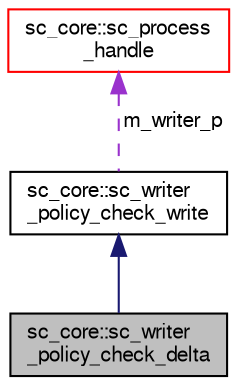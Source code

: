 digraph "sc_core::sc_writer_policy_check_delta"
{
  edge [fontname="FreeSans",fontsize="10",labelfontname="FreeSans",labelfontsize="10"];
  node [fontname="FreeSans",fontsize="10",shape=record];
  Node3 [label="sc_core::sc_writer\l_policy_check_delta",height=0.2,width=0.4,color="black", fillcolor="grey75", style="filled", fontcolor="black"];
  Node4 -> Node3 [dir="back",color="midnightblue",fontsize="10",style="solid",fontname="FreeSans"];
  Node4 [label="sc_core::sc_writer\l_policy_check_write",height=0.2,width=0.4,color="black", fillcolor="white", style="filled",URL="$a01360.html"];
  Node5 -> Node4 [dir="back",color="darkorchid3",fontsize="10",style="dashed",label=" m_writer_p" ,fontname="FreeSans"];
  Node5 [label="sc_core::sc_process\l_handle",height=0.2,width=0.4,color="red", fillcolor="white", style="filled",URL="$a01932.html"];
}
